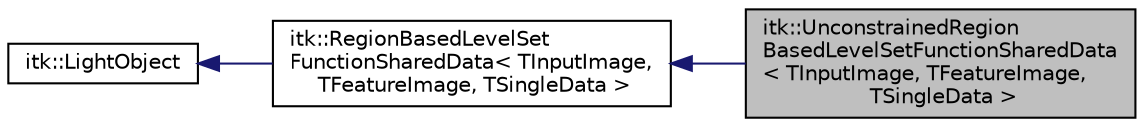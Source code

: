 digraph "itk::UnconstrainedRegionBasedLevelSetFunctionSharedData&lt; TInputImage, TFeatureImage, TSingleData &gt;"
{
 // LATEX_PDF_SIZE
  edge [fontname="Helvetica",fontsize="10",labelfontname="Helvetica",labelfontsize="10"];
  node [fontname="Helvetica",fontsize="10",shape=record];
  rankdir="LR";
  Node1 [label="itk::UnconstrainedRegion\lBasedLevelSetFunctionSharedData\l\< TInputImage, TFeatureImage,\l TSingleData \>",height=0.2,width=0.4,color="black", fillcolor="grey75", style="filled", fontcolor="black",tooltip="Helper class used to share data in the ScalarChanAndVeseLevelSetFunction."];
  Node2 -> Node1 [dir="back",color="midnightblue",fontsize="10",style="solid",fontname="Helvetica"];
  Node2 [label="itk::RegionBasedLevelSet\lFunctionSharedData\< TInputImage,\l TFeatureImage, TSingleData \>",height=0.2,width=0.4,color="black", fillcolor="white", style="filled",URL="$classitk_1_1RegionBasedLevelSetFunctionSharedData.html",tooltip="Helper class used to share data in the ScalarChanAndVeseLevelSetFunction."];
  Node3 -> Node2 [dir="back",color="midnightblue",fontsize="10",style="solid",fontname="Helvetica"];
  Node3 [label="itk::LightObject",height=0.2,width=0.4,color="black", fillcolor="white", style="filled",URL="$classitk_1_1LightObject.html",tooltip="Light weight base class for most itk classes."];
}
